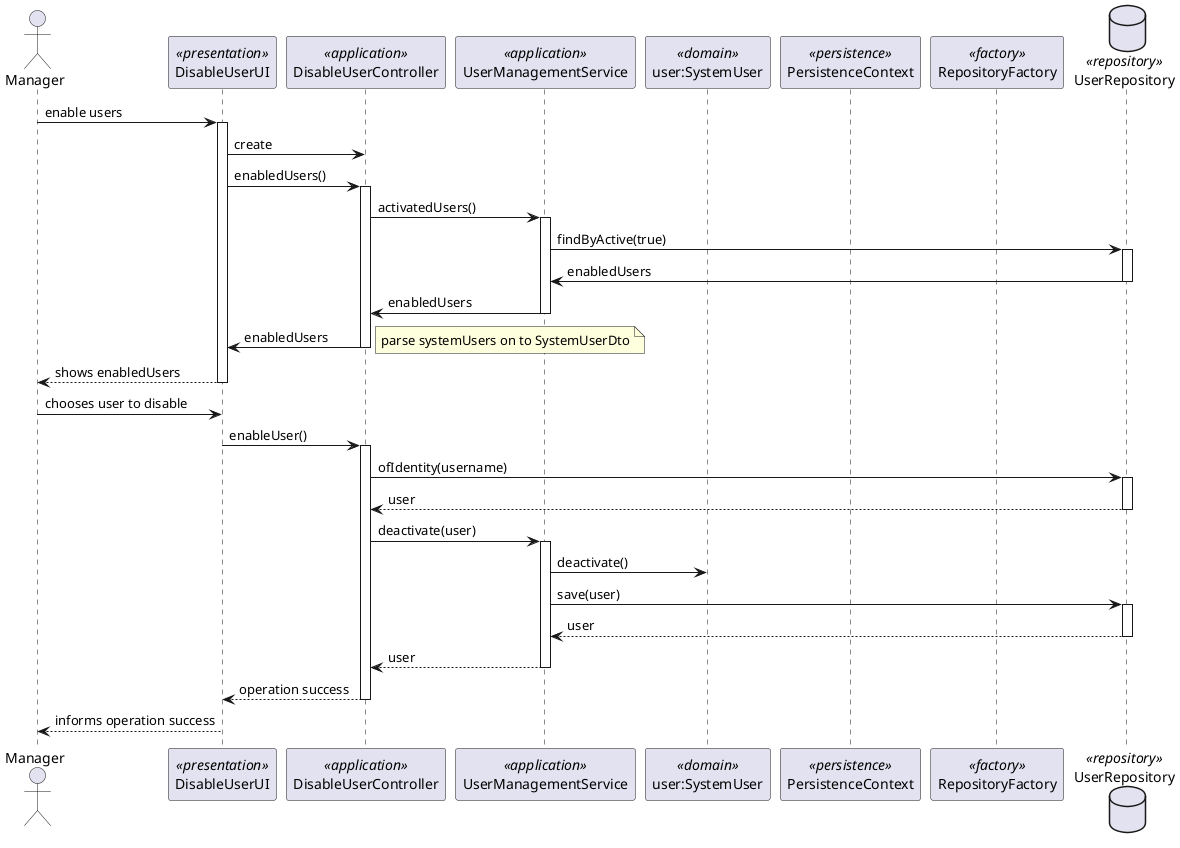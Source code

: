 @startuml
'http://plantuml.com/skinparam.html

actor Manager as Actor
participant DisableUserUI as UI <<presentation>>
participant DisableUserController as controller <<application>>
participant UserManagementService as SRVC <<application>>
participant "user:SystemUser" as USER <<domain>>
participant PersistenceContext as persistence <<persistence>>
participant RepositoryFactory as factory <<factory>>
database UserRepository as REPO <<repository>>


Actor -> UI:enable users
activate UI
    UI -> controller : create

    UI -> controller : enabledUsers()
    activate controller
        controller -> SRVC : activatedUsers()
        activate SRVC
            SRVC -> REPO :findByActive(true)
            activate REPO
                REPO -> SRVC : enabledUsers
            deactivate REPO
            SRVC -> controller : enabledUsers
        deactivate SRVC
        controller -> UI : enabledUsers
            note right: parse systemUsers on to SystemUserDto
    deactivate controller
        UI --> Actor : shows enabledUsers
deactivate UI

    Actor -> UI : chooses user to disable
    UI -> controller : enableUser()
    activate controller
        controller -> REPO : ofIdentity(username)
        activate REPO
            controller <-- REPO : user
            deactivate REPO
            controller -> SRVC :deactivate(user)
            activate SRVC
            SRVC -> USER : deactivate()
            SRVC -> REPO :save(user)
            activate REPO
            SRVC <-- REPO :user
        deactivate REPO
            controller <-- SRVC : user
            deactivate SRVC
    UI <-- controller : operation success
    deactivate controller
    Actor <-- UI : informs operation success
deactivate UI

deactivate Actor
@enduml